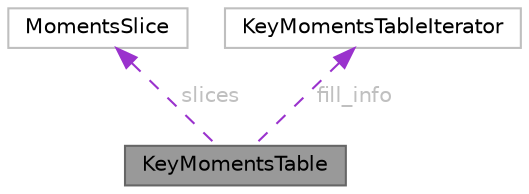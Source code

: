 digraph "KeyMomentsTable"
{
 // LATEX_PDF_SIZE
  bgcolor="transparent";
  edge [fontname=Helvetica,fontsize=10,labelfontname=Helvetica,labelfontsize=10];
  node [fontname=Helvetica,fontsize=10,shape=box,height=0.2,width=0.4];
  Node1 [id="Node000001",label="KeyMomentsTable",height=0.2,width=0.4,color="gray40", fillcolor="grey60", style="filled", fontcolor="black",tooltip=" "];
  Node2 -> Node1 [id="edge3_Node000001_Node000002",dir="back",color="darkorchid3",style="dashed",tooltip=" ",label=" slices",fontcolor="grey" ];
  Node2 [id="Node000002",label="MomentsSlice",height=0.2,width=0.4,color="grey75", fillcolor="white", style="filled",URL="$structMomentsSlice.html",tooltip=" "];
  Node3 -> Node1 [id="edge4_Node000001_Node000003",dir="back",color="darkorchid3",style="dashed",tooltip=" ",label=" fill_info",fontcolor="grey" ];
  Node3 [id="Node000003",label="KeyMomentsTableIterator",height=0.2,width=0.4,color="grey75", fillcolor="white", style="filled",URL="$structKeyMomentsTableIterator.html",tooltip=" "];
}
